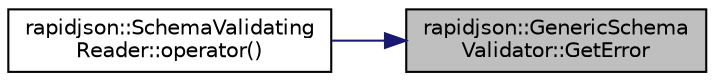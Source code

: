 digraph "rapidjson::GenericSchemaValidator::GetError"
{
 // INTERACTIVE_SVG=YES
 // LATEX_PDF_SIZE
  edge [fontname="Helvetica",fontsize="10",labelfontname="Helvetica",labelfontsize="10"];
  node [fontname="Helvetica",fontsize="10",shape=record];
  rankdir="RL";
  Node102 [label="rapidjson::GenericSchema\lValidator::GetError",height=0.2,width=0.4,color="black", fillcolor="grey75", style="filled", fontcolor="black",tooltip="Gets the error object."];
  Node102 -> Node103 [dir="back",color="midnightblue",fontsize="10",style="solid",fontname="Helvetica"];
  Node103 [label="rapidjson::SchemaValidating\lReader::operator()",height=0.2,width=0.4,color="black", fillcolor="white", style="filled",URL="$classrapidjson_1_1_schema_validating_reader.html#adb09230cc40b8dc5ba607de14d37dc42",tooltip=" "];
}
